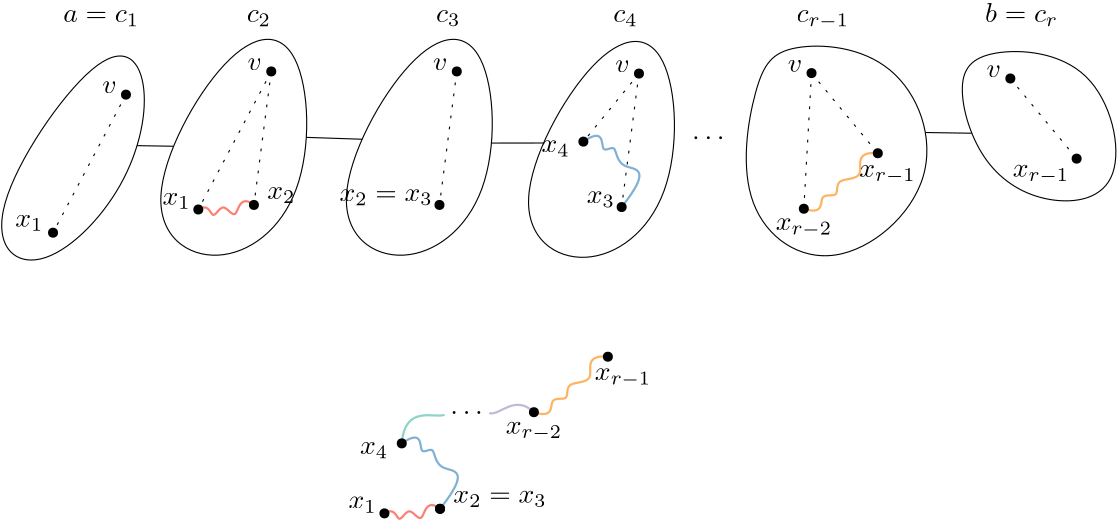 <?xml version="1.0"?>
<!DOCTYPE ipe SYSTEM "ipe.dtd">
<ipe version="70206" creator="Ipe 7.2.7">
<info created="D:20180326103948" modified="D:20180418094427"/>
<ipestyle name="basic">
<symbol name="arrow/arc(spx)">
<path stroke="sym-stroke" fill="sym-stroke" pen="sym-pen">
0 0 m
-1 0.333 l
-1 -0.333 l
h
</path>
</symbol>
<symbol name="arrow/farc(spx)">
<path stroke="sym-stroke" fill="white" pen="sym-pen">
0 0 m
-1 0.333 l
-1 -0.333 l
h
</path>
</symbol>
<symbol name="arrow/ptarc(spx)">
<path stroke="sym-stroke" fill="sym-stroke" pen="sym-pen">
0 0 m
-1 0.333 l
-0.8 0 l
-1 -0.333 l
h
</path>
</symbol>
<symbol name="arrow/fptarc(spx)">
<path stroke="sym-stroke" fill="white" pen="sym-pen">
0 0 m
-1 0.333 l
-0.8 0 l
-1 -0.333 l
h
</path>
</symbol>
<symbol name="mark/circle(sx)" transformations="translations">
<path fill="sym-stroke">
0.6 0 0 0.6 0 0 e
0.4 0 0 0.4 0 0 e
</path>
</symbol>
<symbol name="mark/disk(sx)" transformations="translations">
<path fill="sym-stroke">
0.6 0 0 0.6 0 0 e
</path>
</symbol>
<symbol name="mark/fdisk(sfx)" transformations="translations">
<group>
<path fill="sym-fill">
0.5 0 0 0.5 0 0 e
</path>
<path fill="sym-stroke" fillrule="eofill">
0.6 0 0 0.6 0 0 e
0.4 0 0 0.4 0 0 e
</path>
</group>
</symbol>
<symbol name="mark/box(sx)" transformations="translations">
<path fill="sym-stroke" fillrule="eofill">
-0.6 -0.6 m
0.6 -0.6 l
0.6 0.6 l
-0.6 0.6 l
h
-0.4 -0.4 m
0.4 -0.4 l
0.4 0.4 l
-0.4 0.4 l
h
</path>
</symbol>
<symbol name="mark/square(sx)" transformations="translations">
<path fill="sym-stroke">
-0.6 -0.6 m
0.6 -0.6 l
0.6 0.6 l
-0.6 0.6 l
h
</path>
</symbol>
<symbol name="mark/fsquare(sfx)" transformations="translations">
<group>
<path fill="sym-fill">
-0.5 -0.5 m
0.5 -0.5 l
0.5 0.5 l
-0.5 0.5 l
h
</path>
<path fill="sym-stroke" fillrule="eofill">
-0.6 -0.6 m
0.6 -0.6 l
0.6 0.6 l
-0.6 0.6 l
h
-0.4 -0.4 m
0.4 -0.4 l
0.4 0.4 l
-0.4 0.4 l
h
</path>
</group>
</symbol>
<symbol name="mark/cross(sx)" transformations="translations">
<group>
<path fill="sym-stroke">
-0.43 -0.57 m
0.57 0.43 l
0.43 0.57 l
-0.57 -0.43 l
h
</path>
<path fill="sym-stroke">
-0.43 0.57 m
0.57 -0.43 l
0.43 -0.57 l
-0.57 0.43 l
h
</path>
</group>
</symbol>
<symbol name="arrow/fnormal(spx)">
<path stroke="sym-stroke" fill="white" pen="sym-pen">
0 0 m
-1 0.333 l
-1 -0.333 l
h
</path>
</symbol>
<symbol name="arrow/pointed(spx)">
<path stroke="sym-stroke" fill="sym-stroke" pen="sym-pen">
0 0 m
-1 0.333 l
-0.8 0 l
-1 -0.333 l
h
</path>
</symbol>
<symbol name="arrow/fpointed(spx)">
<path stroke="sym-stroke" fill="white" pen="sym-pen">
0 0 m
-1 0.333 l
-0.8 0 l
-1 -0.333 l
h
</path>
</symbol>
<symbol name="arrow/linear(spx)">
<path stroke="sym-stroke" pen="sym-pen">
-1 0.333 m
0 0 l
-1 -0.333 l
</path>
</symbol>
<symbol name="arrow/fdouble(spx)">
<path stroke="sym-stroke" fill="white" pen="sym-pen">
0 0 m
-1 0.333 l
-1 -0.333 l
h
-1 0 m
-2 0.333 l
-2 -0.333 l
h
</path>
</symbol>
<symbol name="arrow/double(spx)">
<path stroke="sym-stroke" fill="sym-stroke" pen="sym-pen">
0 0 m
-1 0.333 l
-1 -0.333 l
h
-1 0 m
-2 0.333 l
-2 -0.333 l
h
</path>
</symbol>
<pen name="heavier" value="0.8"/>
<pen name="fat" value="1.2"/>
<pen name="ultrafat" value="2"/>
<symbolsize name="large" value="5"/>
<symbolsize name="small" value="2"/>
<symbolsize name="tiny" value="1.1"/>
<arrowsize name="large" value="10"/>
<arrowsize name="small" value="5"/>
<arrowsize name="tiny" value="3"/>
<color name="red" value="1 0 0"/>
<color name="green" value="0 1 0"/>
<color name="blue" value="0 0 1"/>
<color name="yellow" value="1 1 0"/>
<color name="orange" value="1 0.647 0"/>
<color name="gold" value="1 0.843 0"/>
<color name="purple" value="0.627 0.125 0.941"/>
<color name="gray" value="0.745"/>
<color name="brown" value="0.647 0.165 0.165"/>
<color name="navy" value="0 0 0.502"/>
<color name="pink" value="1 0.753 0.796"/>
<color name="seagreen" value="0.18 0.545 0.341"/>
<color name="turquoise" value="0.251 0.878 0.816"/>
<color name="violet" value="0.933 0.51 0.933"/>
<color name="darkblue" value="0 0 0.545"/>
<color name="darkcyan" value="0 0.545 0.545"/>
<color name="darkgray" value="0.663"/>
<color name="darkgreen" value="0 0.392 0"/>
<color name="darkmagenta" value="0.545 0 0.545"/>
<color name="darkorange" value="1 0.549 0"/>
<color name="darkred" value="0.545 0 0"/>
<color name="lightblue" value="0.678 0.847 0.902"/>
<color name="lightcyan" value="0.878 1 1"/>
<color name="lightgray" value="0.827"/>
<color name="lightgreen" value="0.565 0.933 0.565"/>
<color name="lightyellow" value="1 1 0.878"/>
<dashstyle name="dashed" value="[4] 0"/>
<dashstyle name="dotted" value="[1 3] 0"/>
<dashstyle name="dash dotted" value="[4 2 1 2] 0"/>
<dashstyle name="dash dot dotted" value="[4 2 1 2 1 2] 0"/>
<textsize name="large" value="\large"/>
<textsize name="small" value="\small"/>
<textsize name="tiny" value="\tiny"/>
<textsize name="Large" value="\Large"/>
<textsize name="LARGE" value="\LARGE"/>
<textsize name="huge" value="\huge"/>
<textsize name="Huge" value="\Huge"/>
<textsize name="footnote" value="\footnotesize"/>
<textstyle name="center" begin="\begin{center}" end="\end{center}"/>
<textstyle name="itemize" begin="\begin{itemize}" end="\end{itemize}"/>
<textstyle name="item" begin="\begin{itemize}\item{}" end="\end{itemize}"/>
<gridsize name="4 pts" value="4"/>
<gridsize name="8 pts (~3 mm)" value="8"/>
<gridsize name="16 pts (~6 mm)" value="16"/>
<gridsize name="32 pts (~12 mm)" value="32"/>
<gridsize name="10 pts (~3.5 mm)" value="10"/>
<gridsize name="20 pts (~7 mm)" value="20"/>
<gridsize name="14 pts (~5 mm)" value="14"/>
<gridsize name="28 pts (~10 mm)" value="28"/>
<gridsize name="56 pts (~20 mm)" value="56"/>
<anglesize name="90 deg" value="90"/>
<anglesize name="60 deg" value="60"/>
<anglesize name="45 deg" value="45"/>
<anglesize name="30 deg" value="30"/>
<anglesize name="22.5 deg" value="22.5"/>
<opacity name="10%" value="0.1"/>
<opacity name="30%" value="0.3"/>
<opacity name="50%" value="0.5"/>
<opacity name="75%" value="0.75"/>
<tiling name="falling" angle="-60" step="4" width="1"/>
<tiling name="rising" angle="30" step="4" width="1"/>
</ipestyle>
<ipestyle name="brew">
<color name="aliceblue" value="0.941 0.973 1"/>
<color name="brew1" value="0.552 0.827 0.78"/>
<color name="brew2" value="1 1 0.701"/>
<color name="brew3" value="0.745 0.729 0.854"/>
<color name="brew4" value="0.984 0.501 0.447"/>
<color name="brew5" value="0.501 0.694 0.827"/>
<color name="brew6" value="0.992 0.705 0.384"/>
<color name="brew7" value="0.701 0.87 0.411"/>
<color name="brew8" value="0.988 0.803 0.898"/>
</ipestyle>
<page>
<layer name="alpha"/>
<view layers="alpha" active="alpha"/>
<path layer="alpha" matrix="-1 0 0 1 552.134 0" stroke="brew1" pen="heavier">
330.247 369.761 m
329.084 384.019
318.165 378.56
314.828 380.076 c
</path>
<path matrix="-1 0 0 1 561.234 -0.606639" stroke="brew3" pen="heavier">
291.776 381.593 m
298.752 388.266
304.212 380.076
307.852 381.289 c
</path>
<path matrix="-0.8 0 0 0.8 496.921 95.3851" stroke="brew6" pen="heavier">
129.572 473.532 m
140.239 474.556
133.197 460.957
149.71 462.9
146.189 452.7
157.117 456.707
153.96 445.658
162.864 448.563 c
</path>
<path matrix="-1 0 0 1 552.134 0" stroke="brew5" pen="heavier">
251.091 454.843 m
239.605 469.252
253.254 467.129
252.648 478.958
259.321 472.285
257.501 483.508
264.869 478.394 c
</path>
<path matrix="-0.8 0 0 0.8 496.921 95.3851" stroke="brew4" pen="heavier">
410.322 450.271 m
416.529 455.17
417.864 440.842
424.299 453.106
429.156 441.45
430.735 451.163
435.347 448.214 c
</path>
<path matrix="-0.8 0 0 0.8 563.923 -14.0068" stroke="brew4" pen="heavier">
410.322 450.271 m
416.529 455.17
417.864 440.842
424.299 453.106
429.156 441.45
430.735 451.163
435.347 448.214 c
</path>
<path matrix="-1 0 0 1 486.756 -108.633" stroke="brew5" pen="heavier">
251.091 454.843 m
239.605 469.252
253.254 467.129
252.648 478.958
259.321 472.285
257.501 483.508
264.869 478.394 c
</path>
<path matrix="-0.8 0 0 0.8 399.749 22.1357" stroke="brew6" pen="heavier">
129.572 473.532 m
140.239 474.556
133.197 460.957
149.71 462.9
146.189 452.7
157.117 456.707
153.96 445.658
162.864 448.563 c
</path>
<use matrix="-0.8 0 0 0.8 495.182 85.032" name="mark/disk(sx)" pos="465.728 512.846" size="normal" stroke="black"/>
<use matrix="-0.8 0 0 0.8 495.182 85.032" name="mark/disk(sx)" pos="498.548 450.722" size="normal" stroke="black"/>
<text matrix="-0.8 0 0 0.8 475.982 89.032" transformations="translations" pos="445.937 508.428" stroke="black" type="label" width="5.187" height="4.289" depth="0" halign="right" valign="baseline" style="math">v</text>
<text matrix="-0.8 0 0 0.8 497.582 85.032" transformations="translations" pos="505.897 453.427" stroke="black" type="label" width="10.163" height="4.294" depth="1.49" halign="right" valign="baseline" style="math">x_1</text>
<path matrix="-0.8 0 0 0.8 495.182 85.032" stroke="black">
452.699 523.305
462.649 470.552
506.798 427.279
534.749 453.878
474.79 541.789 u
</path>
<path matrix="-0.8 0 0 0.8 495.182 85.032" stroke="black" dash="dotted">
465.728 512.846 m
498.548 450.722 l
</path>
<use matrix="-0.8 0 0 0.8 547.481 93.3787" name="mark/disk(sx)" pos="465.728 512.846" size="normal" stroke="black"/>
<use matrix="-0.8 0 0 0.8 547.481 93.3787" name="mark/disk(sx)" pos="498.548 450.722" size="normal" stroke="black"/>
<text matrix="-0.8 0 0 0.8 528.281 97.3787" transformations="translations" pos="445.937 508.428" stroke="black" type="label" width="5.187" height="4.289" depth="0" halign="right" valign="baseline" style="math">v</text>
<path matrix="-0.8 0 0 0.8 547.481 93.3787" stroke="black" dash="dotted">
465.728 512.846 m
498.548 450.722 l
</path>
<use matrix="-0.8 0 0 0.8 496.921 95.3851" name="mark/disk(sx)" pos="410.322 450.271" size="normal" stroke="black"/>
<text matrix="-0.8 0 0 0.8 490.521 95.3851" transformations="translations" pos="396.346 452.976" stroke="black" type="label" width="10.163" height="4.294" depth="1.49" valign="baseline" style="math">x_2</text>
<path matrix="-0.8 0 0 0.8 496.921 95.3851" stroke="black">
386.38 529.712
383.445 449.417
427.416 417.806
465.874 445.416
422.126 526.511 u
</path>
<use matrix="-0.8 0 0 0.8 614.278 93.3787" name="mark/disk(sx)" pos="465.728 512.846" size="normal" stroke="black"/>
<text matrix="-0.8 0 0 0.8 595.078 97.3787" transformations="translations" pos="445.937 508.428" stroke="black" type="label" width="5.187" height="4.289" depth="0" halign="right" valign="baseline" style="math">v</text>
<use matrix="-0.8 0 0 0.8 563.717 95.3851" name="mark/disk(sx)" pos="410.322 450.271" size="normal" stroke="black"/>
<text matrix="-0.8 0 0 0.8 550.117 94.5851" transformations="translations" pos="396.346 452.976" stroke="black" type="label" width="33.61" height="4.294" depth="1.49" halign="right" valign="baseline" style="math">x_2=x_3</text>
<path matrix="-0.8 0 0 0.8 563.717 95.3851" stroke="black">
386.38 529.712
383.445 449.417
427.416 417.806
465.874 445.416
422.126 526.511 u
</path>
<path matrix="-0.8 0 0 0.8 496.921 95.3851" stroke="black" dash="dotted">
319.031 510.338 m
326.826 450.271 l
</path>
<use matrix="-0.8 0 0 0.8 679.862 92.6198" name="mark/disk(sx)" pos="465.728 512.846" size="normal" stroke="black"/>
<text matrix="-0.8 0 0 0.8 660.662 96.6198" transformations="translations" pos="445.937 508.428" stroke="black" type="label" width="5.187" height="4.289" depth="0" halign="right" valign="baseline" style="math">v</text>
<use matrix="-0.8 0 0 0.8 629.301 94.6261" name="mark/disk(sx)" pos="410.322 450.271" size="normal" stroke="black"/>
<text matrix="-0.8 0 0 0.8 615.701 93.8261" transformations="translations" pos="396.346 452.976" stroke="black" type="label" width="10.163" height="4.294" depth="1.49" halign="right" valign="baseline" style="math">x_3</text>
<path matrix="-0.8 0 0 0.8 629.301 94.6261" stroke="black">
386.38 529.712
383.445 449.417
427.416 417.806
465.874 445.416
422.126 526.511 u
</path>
<path matrix="-0.8 0 0 0.8 562.504 94.6262" stroke="black" dash="dotted">
319.031 510.338 m
326.826 450.271 l
</path>
<use matrix="-0.8 0 0 0.8 496.921 95.3851" name="mark/disk(sx)" pos="262.069 478.761" size="normal" stroke="black"/>
<text matrix="-0.8 0 0 0.8 496.921 95.3851" transformations="translations" pos="268.205 473.959" stroke="black" type="label" width="10.163" height="4.294" depth="1.49" halign="right" valign="baseline" style="math">x_4</text>
<text matrix="-0.8 0 0 0.8 469.721 95.3851" transformations="translations" pos="171.88 477.555" stroke="black" type="label" width="11.623" height="4.428" depth="0" halign="center" valign="baseline" style="math">\cdots</text>
<text matrix="-0.8 0 0 0.8 489.921 91.8059" transformations="translations" pos="470.326 537.064" stroke="black" type="label" width="27.33" height="4.294" depth="1.49" halign="center" valign="baseline" style="math">a=c_1</text>
<text matrix="-0.8 0 0 0.8 546.691 91.8059" transformations="translations" pos="470.326 537.064" stroke="black" type="label" width="8.781" height="4.294" depth="1.49" halign="center" valign="baseline" style="math">c_2</text>
<text matrix="-0.8 0 0 0.8 614.857 91.8059" transformations="translations" pos="470.326 537.064" stroke="black" type="label" width="8.781" height="4.294" depth="1.49" halign="center" valign="baseline" style="math">c_3</text>
<text matrix="-0.8 0 0 0.8 678.693 91.8059" transformations="translations" pos="470.326 537.064" stroke="black" type="label" width="8.781" height="4.294" depth="1.49" halign="center" valign="baseline" style="math">c_4</text>
<path matrix="-0.8 0 0 0.8 496.921 95.3851" stroke="black" dash="dotted">
402.527 510.338 m
410.322 450.271 l
</path>
<path matrix="-0.8 0 0 0.8 496.921 95.3851" stroke="black" dash="dotted">
237.051 509.389 m
262.069 478.761 l
</path>
<text matrix="-0.8 0 0 0.8 550.599 92.9667" transformations="translations" pos="505.897 453.427" stroke="black" type="label" width="10.163" height="4.294" depth="1.49" halign="right" valign="baseline" style="math">x_1</text>
<use matrix="-0.8 0 0 0.8 741.986 92.7868" name="mark/disk(sx)" pos="465.728 512.846" size="normal" stroke="black"/>
<text matrix="-0.8 0 0 0.8 722.786 96.7868" transformations="translations" pos="445.937 508.428" stroke="black" type="label" width="5.187" height="4.289" depth="0" halign="right" valign="baseline" style="math">v</text>
<text matrix="-0.8 0 0 0.8 749.716 91.8059" transformations="translations" pos="470.326 537.064" stroke="black" type="label" width="18.921" height="4.294" depth="2.32" halign="center" valign="baseline" style="math">c_{r-1}</text>
<use matrix="-0.8 0 0 0.8 496.921 95.3851" name="mark/disk(sx)" pos="162.864 448.563" size="normal" stroke="black"/>
<use matrix="-0.8 0 0 0.8 496.921 95.3851" name="mark/disk(sx)" pos="129.572 473.532" size="normal" stroke="black"/>
<path matrix="-0.8 0 0 0.8 496.921 95.3851" stroke="black" dash="dotted">
159.396 509.598 m
162.864 448.563 l
</path>
<path matrix="-0.8 0 0 0.8 496.921 95.3851" stroke="black" dash="dotted">
159.396 509.598 m
129.572 473.532 l
</path>
<text matrix="-0.8 0 0 0.8 503.321 93.7851" transformations="translations" pos="170.839 446.207" stroke="black" type="label" width="20.304" height="4.294" depth="2.32" halign="center" valign="top" style="math">x_{r-2}</text>
<text matrix="-0.8 0 0 0.8 479.921 96.5851" transformations="translations" pos="116.687 466.748" stroke="black" type="label" width="20.304" height="4.294" depth="2.32" valign="top" style="math">x_{r-1}</text>
<path matrix="-1 0 0 1 552.134 0" stroke="black">
193.805 514.88
150.057 511.465
132.542 463.923
175.239 427.382
210.878 452.138
203.196 502.076 u
</path>
<use matrix="-0.8 0 0 0.8 813.563 90.8448" name="mark/disk(sx)" pos="465.728 512.846" size="normal" stroke="black"/>
<text matrix="-0.8 0 0 0.8 794.363 94.8448" transformations="translations" pos="445.937 508.428" stroke="black" type="label" width="5.187" height="4.289" depth="0" halign="right" valign="baseline" style="math">v</text>
<text matrix="-0.8 0 0 0.8 821.293 91.8059" transformations="translations" pos="470.326 537.064" stroke="black" type="label" width="26.282" height="6.923" depth="1.49" halign="center" valign="baseline" style="math">b=c_{r}</text>
<use matrix="-0.8 0 0 0.8 568.498 93.443" name="mark/disk(sx)" pos="129.572 473.532" size="normal" stroke="black"/>
<path matrix="-0.8 0 0 0.8 568.498 93.443" stroke="black" dash="dotted">
159.396 509.598 m
129.572 473.532 l
</path>
<text matrix="-0.8 0 0 0.8 555.498 96.643" transformations="translations" pos="116.687 466.748" stroke="black" type="label" width="20.304" height="4.294" depth="2.32" halign="right" valign="top" style="math">x_{r-1}</text>
<path matrix="-0.8 0 0 0.8 496.921 95.3851" stroke="black">
83.7686 521.94
29.0826 517.672
15.2116 455.25
53.3495 448.579
83.4958 466.666
95.5066 505.935 u
</path>
<path matrix="-1 0 0 1 552.134 0" stroke="black">
125.017 481.419 m
141.767 481.677 l
</path>
<path matrix="-0.8 0 0 0.8 496.921 95.3851" stroke="black">
279.963 478.144 m
303.443 478.114 l
</path>
<path matrix="-0.8 0 0 0.8 496.921 95.3851" stroke="black">
361.616 479.836 m
386.749 480.676 l
</path>
<path matrix="-0.8 0 0 0.8 496.921 95.3851" stroke="black">
446.457 476.679 m
462.92 476.958 l
</path>
<use matrix="-0.8 0 0 0.8 614.484 -16.0132" name="mark/disk(sx)" pos="498.548 450.722" size="normal" stroke="black"/>
<use matrix="-0.8 0 0 0.8 563.923 -14.0068" name="mark/disk(sx)" pos="410.322 450.271" size="normal" stroke="black"/>
<text matrix="-0.8 0 0 0.8 557.523 -14.0068" transformations="translations" pos="396.346 452.976" stroke="black" type="label" width="33.61" height="4.294" depth="1.49" valign="baseline" style="math">x_2=x_3</text>
<text matrix="-0.8 0 0 0.8 617.601 -16.4252" transformations="translations" pos="505.897 453.427" stroke="black" type="label" width="10.163" height="4.294" depth="1.49" halign="right" valign="baseline" style="math">x_1</text>
<use matrix="-0.8 0 0 0.8 563.923 -14.0066" name="mark/disk(sx)" pos="410.322 450.271" size="normal" stroke="black"/>
<use matrix="-0.8 0 0 0.8 431.543 -13.2476" name="mark/disk(sx)" pos="262.069 478.761" size="normal" stroke="black"/>
<text matrix="-0.8 0 0 0.8 431.543 -13.2476" transformations="translations" pos="268.205 473.959" stroke="black" type="label" width="10.163" height="4.294" depth="1.49" halign="right" valign="baseline" style="math">x_4</text>
<use matrix="-0.8 0 0 0.8 399.749 22.1357" name="mark/disk(sx)" pos="162.864 448.563" size="normal" stroke="black"/>
<use matrix="-0.8 0 0 0.8 399.749 22.1357" name="mark/disk(sx)" pos="129.572 473.532" size="normal" stroke="black"/>
<text matrix="-0.8 0 0 0.8 406.149 20.5357" transformations="translations" pos="170.839 446.207" stroke="black" type="label" width="20.304" height="4.294" depth="2.32" halign="center" valign="top" style="math">x_{r-2}</text>
<text matrix="-0.8 0 0 0.8 384.749 23.3357" transformations="translations" pos="116.687 466.748" stroke="black" type="label" width="20.304" height="4.294" depth="2.32" valign="top" style="math">x_{r-1}</text>
<text matrix="-1 0 0 1 592.779 -17.2892" transformations="translations" pos="347.587 395.849" stroke="black" type="label" width="11.623" height="4.428" depth="0" halign="center" valign="baseline" style="math">\cdots</text>
</page>
</ipe>
